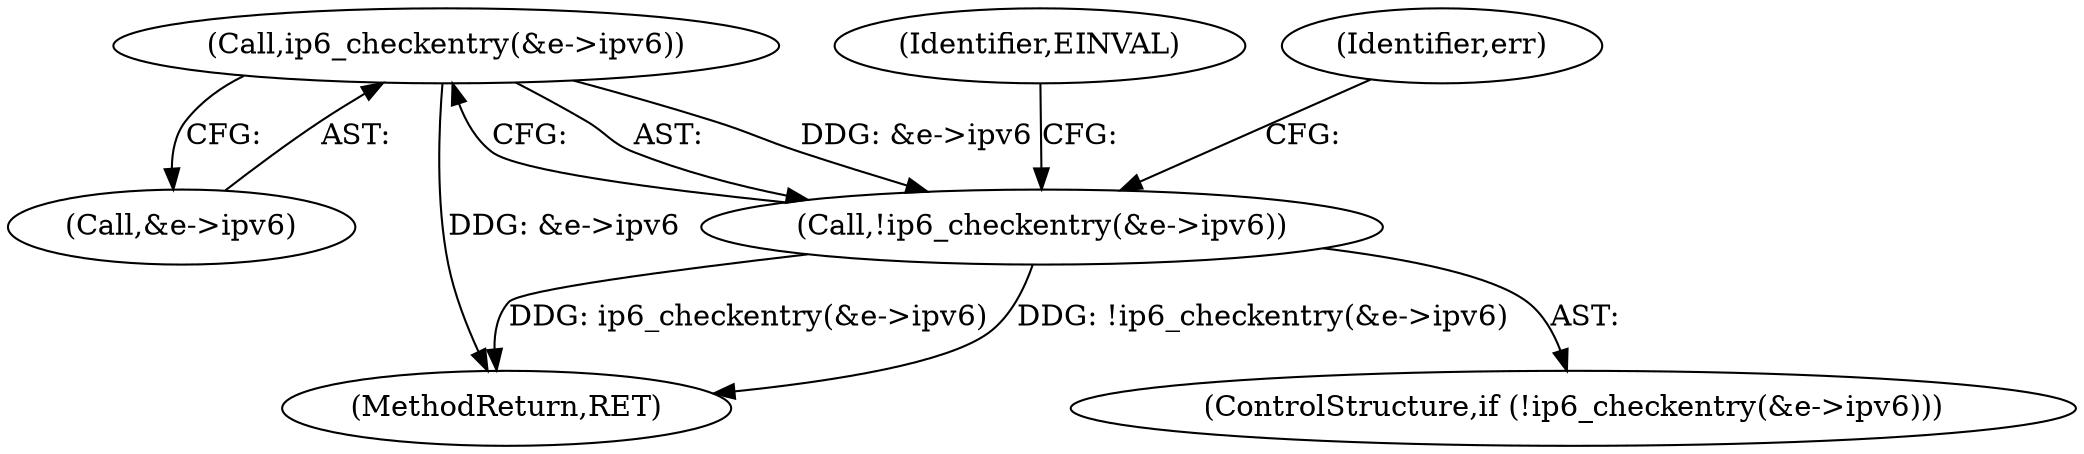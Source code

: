 digraph "0_linux_ce683e5f9d045e5d67d1312a42b359cb2ab2a13c_4@pointer" {
"1000142" [label="(Call,ip6_checkentry(&e->ipv6))"];
"1000141" [label="(Call,!ip6_checkentry(&e->ipv6))"];
"1000141" [label="(Call,!ip6_checkentry(&e->ipv6))"];
"1000149" [label="(Identifier,EINVAL)"];
"1000151" [label="(Identifier,err)"];
"1000142" [label="(Call,ip6_checkentry(&e->ipv6))"];
"1000143" [label="(Call,&e->ipv6)"];
"1000140" [label="(ControlStructure,if (!ip6_checkentry(&e->ipv6)))"];
"1000242" [label="(MethodReturn,RET)"];
"1000142" -> "1000141"  [label="AST: "];
"1000142" -> "1000143"  [label="CFG: "];
"1000143" -> "1000142"  [label="AST: "];
"1000141" -> "1000142"  [label="CFG: "];
"1000142" -> "1000242"  [label="DDG: &e->ipv6"];
"1000142" -> "1000141"  [label="DDG: &e->ipv6"];
"1000141" -> "1000140"  [label="AST: "];
"1000149" -> "1000141"  [label="CFG: "];
"1000151" -> "1000141"  [label="CFG: "];
"1000141" -> "1000242"  [label="DDG: ip6_checkentry(&e->ipv6)"];
"1000141" -> "1000242"  [label="DDG: !ip6_checkentry(&e->ipv6)"];
}
